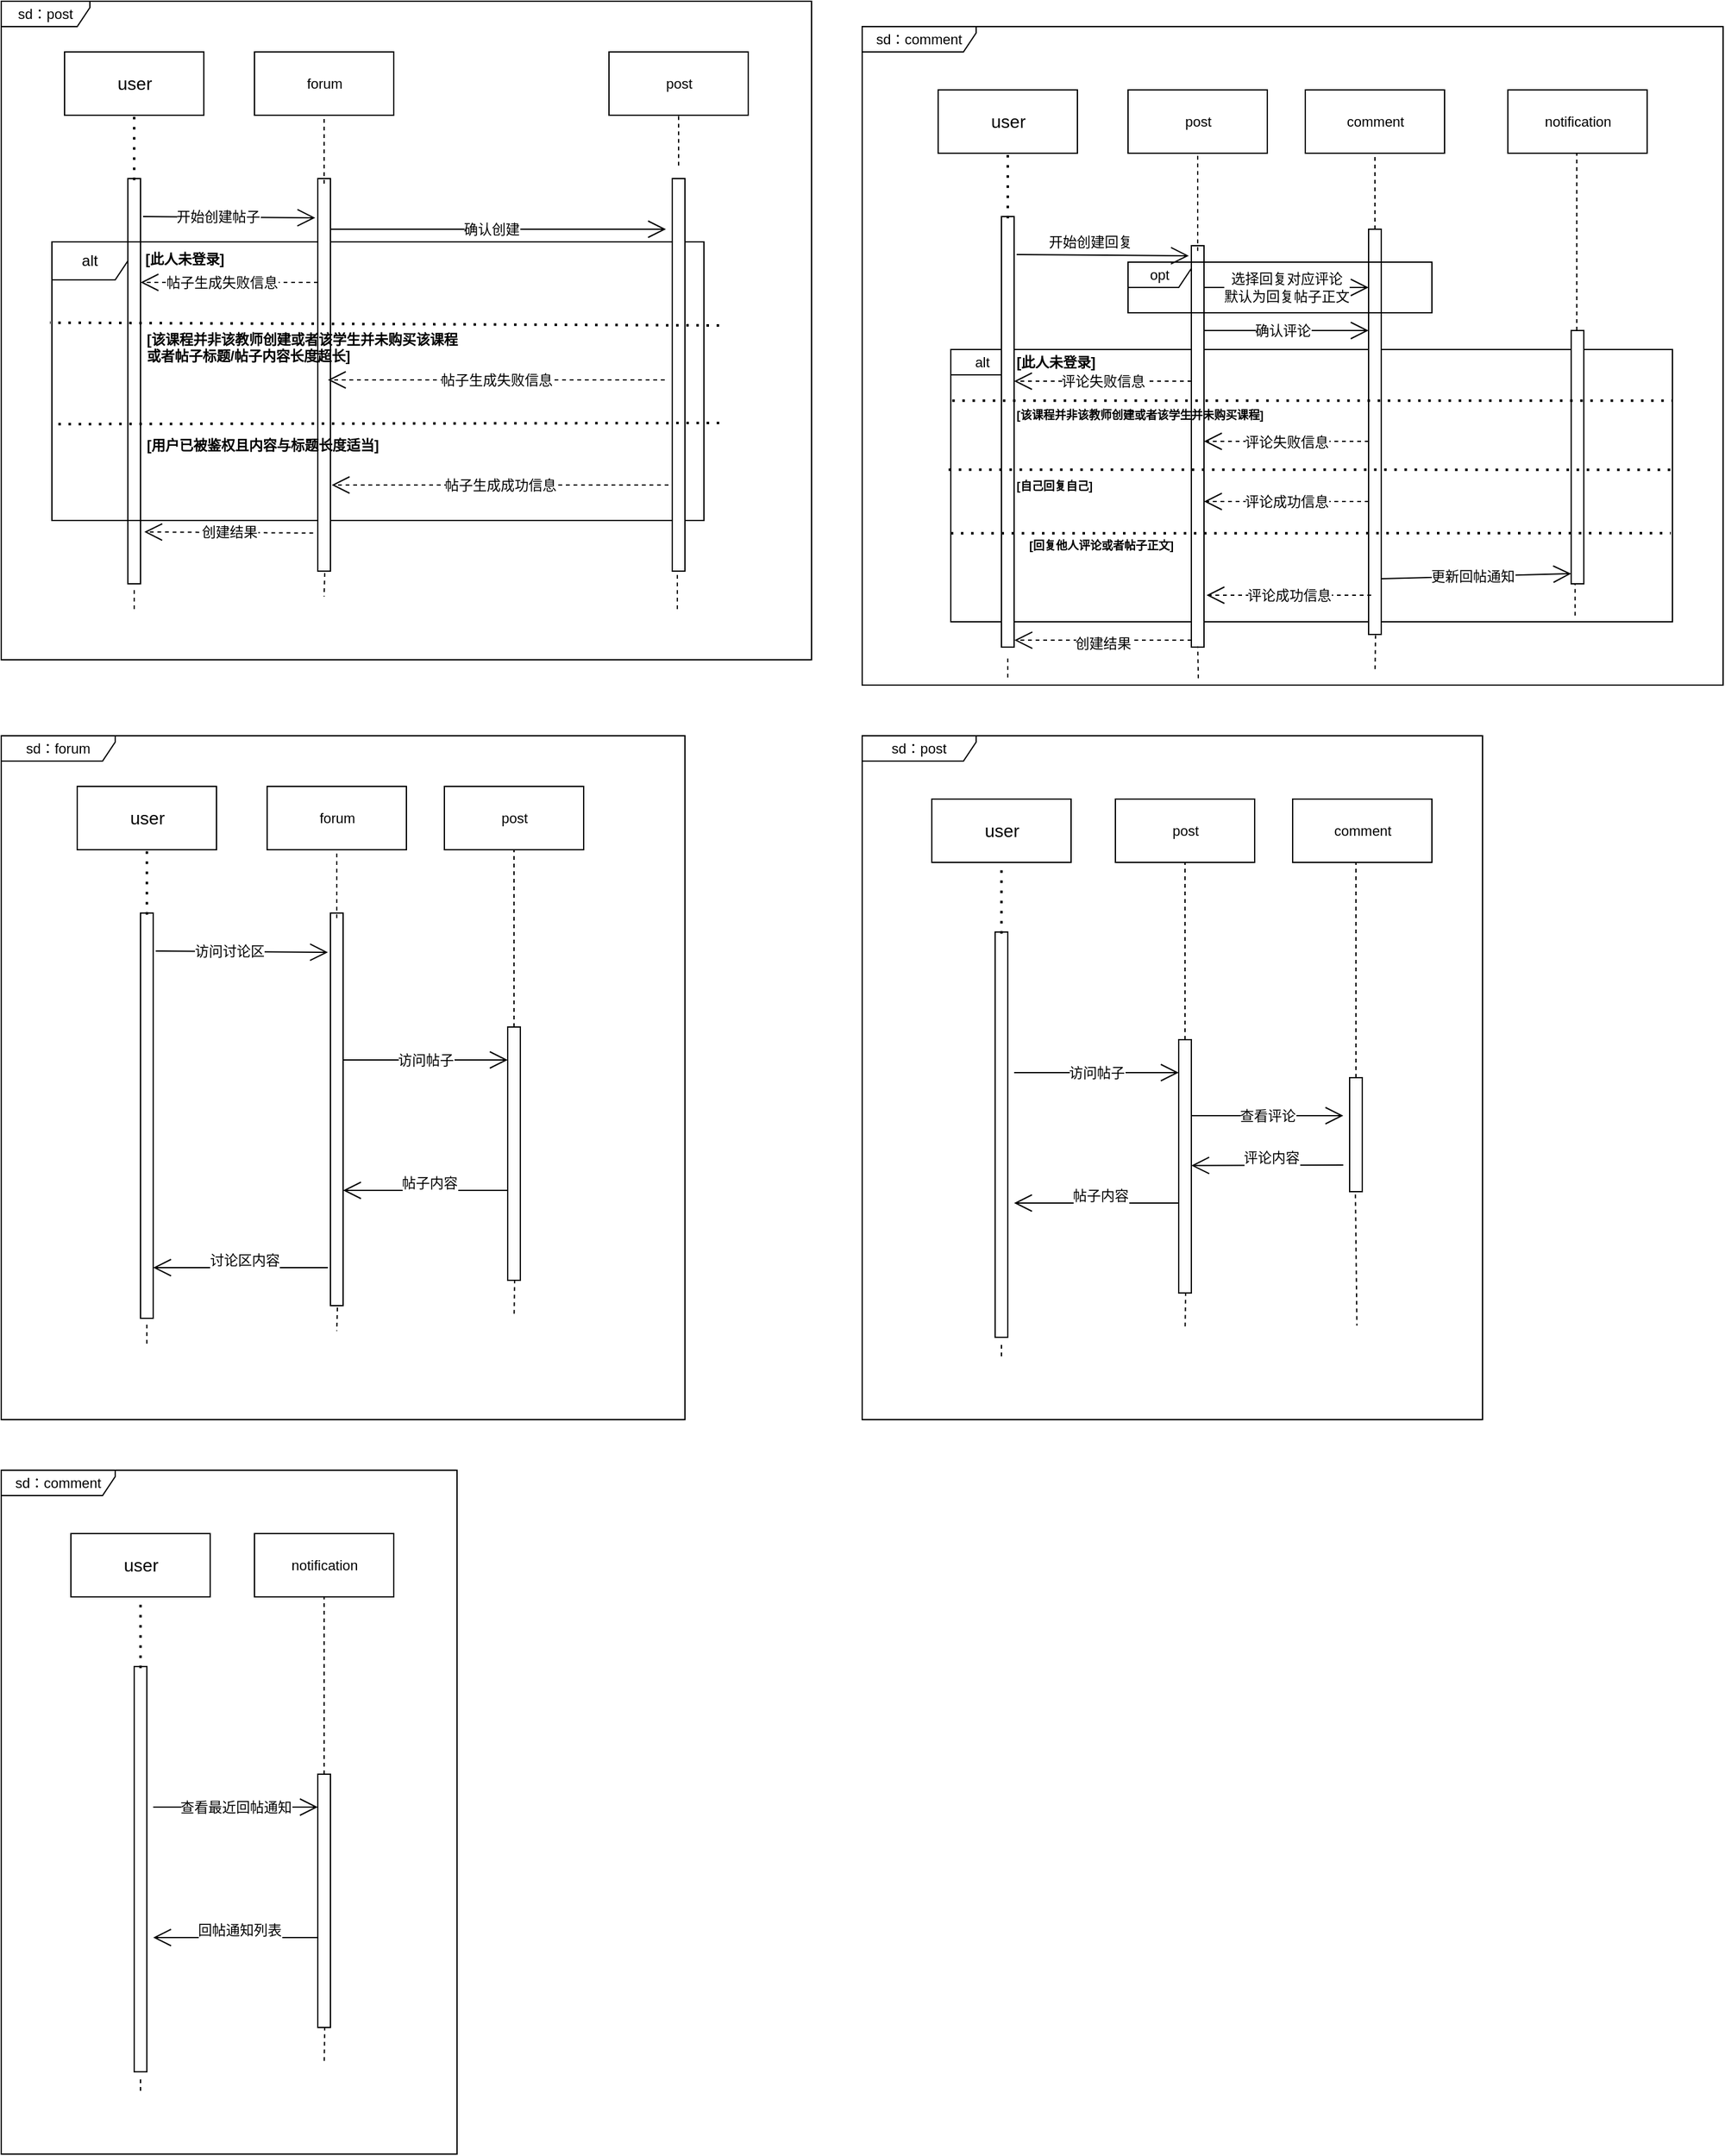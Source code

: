 <mxfile version="14.5.1" type="device"><diagram id="KaJ1v6e7Oks8lXr8Hs6y" name="第 1 页"><mxGraphModel dx="1024" dy="592" grid="1" gridSize="10" guides="1" tooltips="1" connect="1" arrows="1" fold="1" page="1" pageScale="1" pageWidth="1654" pageHeight="2336" math="0" shadow="0"><root><mxCell id="0"/><mxCell id="1" parent="0"/><mxCell id="bThGyW3KT-DFtE4c-Riy-35" value="alt" style="shape=umlFrame;whiteSpace=wrap;html=1;fontSize=11;width=50;height=20;" parent="1" vertex="1"><mxGeometry x="800" y="315" width="570" height="215" as="geometry"/></mxCell><mxCell id="wxh3TcLEt2QpOOLo9mVH-5" value="" style="html=1;points=[];perimeter=orthogonalPerimeter;fontSize=11;" parent="1" vertex="1"><mxGeometry x="150" y="180" width="10" height="320" as="geometry"/></mxCell><mxCell id="wxh3TcLEt2QpOOLo9mVH-26" value="sd：post" style="shape=umlFrame;whiteSpace=wrap;html=1;fontSize=11;width=70;height=20;" parent="1" vertex="1"><mxGeometry x="50" y="40" width="640" height="520" as="geometry"/></mxCell><mxCell id="bThGyW3KT-DFtE4c-Riy-32" value="alt" style="shape=umlFrame;whiteSpace=wrap;html=1;" parent="1" vertex="1"><mxGeometry x="90" y="230" width="515" height="220" as="geometry"/></mxCell><mxCell id="wxh3TcLEt2QpOOLo9mVH-47" value="" style="html=1;points=[];perimeter=orthogonalPerimeter;fontSize=11;" parent="1" vertex="1"><mxGeometry x="1130" y="220" width="10" height="320" as="geometry"/></mxCell><mxCell id="wxh3TcLEt2QpOOLo9mVH-37" value="" style="html=1;points=[];perimeter=orthogonalPerimeter;fontSize=11;" parent="1" vertex="1"><mxGeometry x="990" y="233" width="10" height="317" as="geometry"/></mxCell><mxCell id="wxh3TcLEt2QpOOLo9mVH-35" value="sd：comment" style="shape=umlFrame;whiteSpace=wrap;html=1;fontSize=11;width=90;height=20;" parent="1" vertex="1"><mxGeometry x="730" y="60" width="680" height="520" as="geometry"/></mxCell><mxCell id="wxh3TcLEt2QpOOLo9mVH-7" value="" style="html=1;points=[];perimeter=orthogonalPerimeter;fontSize=11;" parent="1" vertex="1"><mxGeometry x="300" y="180" width="10" height="310" as="geometry"/></mxCell><mxCell id="wxh3TcLEt2QpOOLo9mVH-1" value="user" style="html=1;fontSize=14;" parent="1" vertex="1"><mxGeometry x="100" y="80" width="110" height="50" as="geometry"/></mxCell><mxCell id="wxh3TcLEt2QpOOLo9mVH-2" value="forum" style="html=1;fontSize=11;" parent="1" vertex="1"><mxGeometry x="250" y="80" width="110" height="50" as="geometry"/></mxCell><mxCell id="wxh3TcLEt2QpOOLo9mVH-3" value="post" style="html=1;fontSize=11;" parent="1" vertex="1"><mxGeometry x="530" y="80" width="110" height="50" as="geometry"/></mxCell><mxCell id="wxh3TcLEt2QpOOLo9mVH-6" value="" style="endArrow=none;dashed=1;html=1;dashPattern=1 3;strokeWidth=2;fontSize=11;entryX=0.5;entryY=1;entryDx=0;entryDy=0;exitX=0.5;exitY=0.004;exitDx=0;exitDy=0;exitPerimeter=0;" parent="1" source="wxh3TcLEt2QpOOLo9mVH-5" target="wxh3TcLEt2QpOOLo9mVH-1" edge="1"><mxGeometry width="50" height="50" relative="1" as="geometry"><mxPoint x="350" y="360" as="sourcePoint"/><mxPoint x="160" y="150" as="targetPoint"/></mxGeometry></mxCell><mxCell id="wxh3TcLEt2QpOOLo9mVH-8" value="" style="endArrow=none;dashed=1;html=1;fontSize=11;entryX=0.5;entryY=1;entryDx=0;entryDy=0;exitX=0.5;exitY=0.013;exitDx=0;exitDy=0;exitPerimeter=0;" parent="1" source="wxh3TcLEt2QpOOLo9mVH-7" target="wxh3TcLEt2QpOOLo9mVH-2" edge="1"><mxGeometry width="50" height="50" relative="1" as="geometry"><mxPoint x="350" y="360" as="sourcePoint"/><mxPoint x="400" y="310" as="targetPoint"/></mxGeometry></mxCell><mxCell id="wxh3TcLEt2QpOOLo9mVH-9" value="" style="endArrow=open;endFill=1;endSize=12;html=1;fontSize=11;" parent="1" edge="1"><mxGeometry width="160" relative="1" as="geometry"><mxPoint x="162" y="210" as="sourcePoint"/><mxPoint x="298" y="211" as="targetPoint"/></mxGeometry></mxCell><mxCell id="wxh3TcLEt2QpOOLo9mVH-10" value="开始创建帖子" style="edgeLabel;html=1;align=center;verticalAlign=middle;resizable=0;points=[];fontSize=11;" parent="wxh3TcLEt2QpOOLo9mVH-9" vertex="1" connectable="0"><mxGeometry x="-0.147" y="1" relative="1" as="geometry"><mxPoint x="1" as="offset"/></mxGeometry></mxCell><mxCell id="wxh3TcLEt2QpOOLo9mVH-19" value="" style="html=1;points=[];perimeter=orthogonalPerimeter;fontSize=11;" parent="1" vertex="1"><mxGeometry x="580" y="180" width="10" height="310" as="geometry"/></mxCell><mxCell id="wxh3TcLEt2QpOOLo9mVH-20" value="" style="endArrow=open;endFill=1;endSize=12;html=1;fontSize=11;" parent="1" edge="1"><mxGeometry width="160" relative="1" as="geometry"><mxPoint x="310" y="220" as="sourcePoint"/><mxPoint x="575" y="220" as="targetPoint"/></mxGeometry></mxCell><mxCell id="wxh3TcLEt2QpOOLo9mVH-21" value="确认创建" style="edgeLabel;html=1;align=center;verticalAlign=middle;resizable=0;points=[];fontSize=11;" parent="wxh3TcLEt2QpOOLo9mVH-20" vertex="1" connectable="0"><mxGeometry x="-0.044" y="-3" relative="1" as="geometry"><mxPoint y="-3" as="offset"/></mxGeometry></mxCell><mxCell id="wxh3TcLEt2QpOOLo9mVH-23" value="创建结果" style="endArrow=open;endSize=12;dashed=1;html=1;fontSize=11;entryX=1.3;entryY=0.872;entryDx=0;entryDy=0;entryPerimeter=0;exitX=-0.367;exitY=0.903;exitDx=0;exitDy=0;exitPerimeter=0;" parent="1" source="wxh3TcLEt2QpOOLo9mVH-7" target="wxh3TcLEt2QpOOLo9mVH-5" edge="1"><mxGeometry width="160" relative="1" as="geometry"><mxPoint x="580" y="460" as="sourcePoint"/><mxPoint x="167" y="460" as="targetPoint"/></mxGeometry></mxCell><mxCell id="wxh3TcLEt2QpOOLo9mVH-24" value="" style="endArrow=none;dashed=1;html=1;fontSize=11;entryX=0.5;entryY=1;entryDx=0;entryDy=0;exitX=0.5;exitY=-0.033;exitDx=0;exitDy=0;exitPerimeter=0;" parent="1" source="wxh3TcLEt2QpOOLo9mVH-19" target="wxh3TcLEt2QpOOLo9mVH-3" edge="1"><mxGeometry width="50" height="50" relative="1" as="geometry"><mxPoint x="350" y="430" as="sourcePoint"/><mxPoint x="400" y="380" as="targetPoint"/></mxGeometry></mxCell><mxCell id="wxh3TcLEt2QpOOLo9mVH-27" value="" style="endArrow=none;dashed=1;html=1;fontSize=11;entryX=0.5;entryY=1.013;entryDx=0;entryDy=0;entryPerimeter=0;" parent="1" target="wxh3TcLEt2QpOOLo9mVH-5" edge="1"><mxGeometry width="50" height="50" relative="1" as="geometry"><mxPoint x="155" y="520" as="sourcePoint"/><mxPoint x="400" y="350" as="targetPoint"/></mxGeometry></mxCell><mxCell id="wxh3TcLEt2QpOOLo9mVH-28" value="" style="endArrow=none;dashed=1;html=1;fontSize=11;entryX=0.4;entryY=1.008;entryDx=0;entryDy=0;entryPerimeter=0;" parent="1" target="wxh3TcLEt2QpOOLo9mVH-19" edge="1"><mxGeometry width="50" height="50" relative="1" as="geometry"><mxPoint x="584" y="520" as="sourcePoint"/><mxPoint x="165" y="514.16" as="targetPoint"/></mxGeometry></mxCell><mxCell id="wxh3TcLEt2QpOOLo9mVH-32" value="" style="endArrow=none;dashed=1;html=1;fontSize=11;exitX=0.55;exitY=1.005;exitDx=0;exitDy=0;exitPerimeter=0;" parent="1" source="wxh3TcLEt2QpOOLo9mVH-7" edge="1"><mxGeometry width="50" height="50" relative="1" as="geometry"><mxPoint x="165" y="530" as="sourcePoint"/><mxPoint x="305" y="510" as="targetPoint"/></mxGeometry></mxCell><mxCell id="wxh3TcLEt2QpOOLo9mVH-36" value="opt" style="shape=umlFrame;whiteSpace=wrap;html=1;fontSize=11;width=50;height=20;" parent="1" vertex="1"><mxGeometry x="940" y="246" width="240" height="40" as="geometry"/></mxCell><mxCell id="wxh3TcLEt2QpOOLo9mVH-38" value="user" style="html=1;fontSize=14;" parent="1" vertex="1"><mxGeometry x="790" y="110" width="110" height="50" as="geometry"/></mxCell><mxCell id="wxh3TcLEt2QpOOLo9mVH-39" value="post" style="html=1;fontSize=11;" parent="1" vertex="1"><mxGeometry x="940" y="110" width="110" height="50" as="geometry"/></mxCell><mxCell id="wxh3TcLEt2QpOOLo9mVH-41" value="comment" style="html=1;fontSize=11;" parent="1" vertex="1"><mxGeometry x="1080" y="110" width="110" height="50" as="geometry"/></mxCell><mxCell id="wxh3TcLEt2QpOOLo9mVH-42" value="" style="html=1;points=[];perimeter=orthogonalPerimeter;fontSize=11;" parent="1" vertex="1"><mxGeometry x="840" y="210" width="10" height="340" as="geometry"/></mxCell><mxCell id="wxh3TcLEt2QpOOLo9mVH-43" value="" style="endArrow=none;dashed=1;html=1;dashPattern=1 3;strokeWidth=2;fontSize=11;entryX=0.5;entryY=1;entryDx=0;entryDy=0;exitX=0.5;exitY=0.004;exitDx=0;exitDy=0;exitPerimeter=0;" parent="1" source="wxh3TcLEt2QpOOLo9mVH-42" target="wxh3TcLEt2QpOOLo9mVH-38" edge="1"><mxGeometry width="50" height="50" relative="1" as="geometry"><mxPoint x="1040" y="390" as="sourcePoint"/><mxPoint x="850" y="180" as="targetPoint"/></mxGeometry></mxCell><mxCell id="wxh3TcLEt2QpOOLo9mVH-44" value="" style="endArrow=none;dashed=1;html=1;fontSize=11;entryX=0.5;entryY=1;entryDx=0;entryDy=0;exitX=0.5;exitY=0.013;exitDx=0;exitDy=0;exitPerimeter=0;" parent="1" source="wxh3TcLEt2QpOOLo9mVH-37" target="wxh3TcLEt2QpOOLo9mVH-39" edge="1"><mxGeometry width="50" height="50" relative="1" as="geometry"><mxPoint x="1040" y="390" as="sourcePoint"/><mxPoint x="1090" y="340" as="targetPoint"/></mxGeometry></mxCell><mxCell id="wxh3TcLEt2QpOOLo9mVH-45" value="" style="endArrow=open;endFill=1;endSize=12;html=1;fontSize=11;" parent="1" edge="1"><mxGeometry width="160" relative="1" as="geometry"><mxPoint x="852" y="240" as="sourcePoint"/><mxPoint x="988" y="241" as="targetPoint"/></mxGeometry></mxCell><mxCell id="wxh3TcLEt2QpOOLo9mVH-46" value="开始创建回复" style="edgeLabel;html=1;align=center;verticalAlign=middle;resizable=0;points=[];fontSize=11;" parent="wxh3TcLEt2QpOOLo9mVH-45" vertex="1" connectable="0"><mxGeometry x="-0.147" y="1" relative="1" as="geometry"><mxPoint y="-9.43" as="offset"/></mxGeometry></mxCell><mxCell id="wxh3TcLEt2QpOOLo9mVH-48" value="选择回复对应评论&lt;br&gt;默认为回复帖子正文" style="endArrow=open;endFill=1;endSize=12;html=1;fontSize=11;entryX=0;entryY=0.325;entryDx=0;entryDy=0;entryPerimeter=0;" parent="1" edge="1"><mxGeometry width="160" relative="1" as="geometry"><mxPoint x="1000" y="266" as="sourcePoint"/><mxPoint x="1130" y="266" as="targetPoint"/></mxGeometry></mxCell><mxCell id="wxh3TcLEt2QpOOLo9mVH-49" value="" style="endArrow=none;dashed=1;html=1;fontSize=11;entryX=0.5;entryY=1;entryDx=0;entryDy=0;" parent="1" target="wxh3TcLEt2QpOOLo9mVH-41" edge="1"><mxGeometry width="50" height="50" relative="1" as="geometry"><mxPoint x="1135" y="220" as="sourcePoint"/><mxPoint x="1090" y="360" as="targetPoint"/></mxGeometry></mxCell><mxCell id="wxh3TcLEt2QpOOLo9mVH-53" value="" style="endArrow=open;endFill=1;endSize=12;html=1;fontSize=11;" parent="1" edge="1"><mxGeometry width="160" relative="1" as="geometry"><mxPoint x="1000" y="300" as="sourcePoint"/><mxPoint x="1130" y="300" as="targetPoint"/></mxGeometry></mxCell><mxCell id="wxh3TcLEt2QpOOLo9mVH-54" value="确认评论" style="edgeLabel;html=1;align=center;verticalAlign=middle;resizable=0;points=[];fontSize=11;" parent="wxh3TcLEt2QpOOLo9mVH-53" vertex="1" connectable="0"><mxGeometry x="-0.044" y="-3" relative="1" as="geometry"><mxPoint y="-3" as="offset"/></mxGeometry></mxCell><mxCell id="wxh3TcLEt2QpOOLo9mVH-56" value="创建结果" style="endArrow=open;endSize=12;dashed=1;html=1;fontSize=11;entryX=1.029;entryY=0.984;entryDx=0;entryDy=0;entryPerimeter=0;" parent="1" source="wxh3TcLEt2QpOOLo9mVH-37" target="wxh3TcLEt2QpOOLo9mVH-42" edge="1"><mxGeometry x="0.003" y="2" width="160" relative="1" as="geometry"><mxPoint x="1270" y="490" as="sourcePoint"/><mxPoint x="857" y="490" as="targetPoint"/><mxPoint as="offset"/></mxGeometry></mxCell><mxCell id="wxh3TcLEt2QpOOLo9mVH-58" value="" style="endArrow=none;dashed=1;html=1;fontSize=11;entryX=0.5;entryY=1.013;entryDx=0;entryDy=0;entryPerimeter=0;" parent="1" edge="1"><mxGeometry width="50" height="50" relative="1" as="geometry"><mxPoint x="845" y="574" as="sourcePoint"/><mxPoint x="845" y="558.16" as="targetPoint"/></mxGeometry></mxCell><mxCell id="wxh3TcLEt2QpOOLo9mVH-60" value="" style="endArrow=none;dashed=1;html=1;fontSize=11;exitX=0.55;exitY=1.005;exitDx=0;exitDy=0;exitPerimeter=0;entryX=0.505;entryY=0.998;entryDx=0;entryDy=0;entryPerimeter=0;" parent="1" target="wxh3TcLEt2QpOOLo9mVH-37" edge="1"><mxGeometry width="50" height="50" relative="1" as="geometry"><mxPoint x="995.5" y="574.65" as="sourcePoint"/><mxPoint x="997.43" y="550" as="targetPoint"/></mxGeometry></mxCell><mxCell id="wxh3TcLEt2QpOOLo9mVH-64" value="" style="endArrow=none;dashed=1;html=1;fontSize=11;entryX=0.547;entryY=0.999;entryDx=0;entryDy=0;entryPerimeter=0;exitX=0.406;exitY=0.318;exitDx=0;exitDy=0;exitPerimeter=0;" parent="1" edge="1"><mxGeometry width="50" height="50" relative="1" as="geometry"><mxPoint x="1135.12" y="567.36" as="sourcePoint"/><mxPoint x="1135.47" y="540.72" as="targetPoint"/></mxGeometry></mxCell><mxCell id="wxh3TcLEt2QpOOLo9mVH-66" value="sd：forum" style="shape=umlFrame;whiteSpace=wrap;html=1;fontSize=11;width=90;height=20;" parent="1" vertex="1"><mxGeometry x="50" y="620" width="540" height="540" as="geometry"/></mxCell><mxCell id="wxh3TcLEt2QpOOLo9mVH-68" value="" style="html=1;points=[];perimeter=orthogonalPerimeter;fontSize=11;" parent="1" vertex="1"><mxGeometry x="310" y="760" width="10" height="310" as="geometry"/></mxCell><mxCell id="wxh3TcLEt2QpOOLo9mVH-69" value="user" style="html=1;fontSize=14;" parent="1" vertex="1"><mxGeometry x="110" y="660" width="110" height="50" as="geometry"/></mxCell><mxCell id="wxh3TcLEt2QpOOLo9mVH-70" value="forum" style="html=1;fontSize=11;" parent="1" vertex="1"><mxGeometry x="260" y="660" width="110" height="50" as="geometry"/></mxCell><mxCell id="wxh3TcLEt2QpOOLo9mVH-71" value="post" style="html=1;fontSize=11;" parent="1" vertex="1"><mxGeometry x="400" y="660" width="110" height="50" as="geometry"/></mxCell><mxCell id="wxh3TcLEt2QpOOLo9mVH-72" value="" style="html=1;points=[];perimeter=orthogonalPerimeter;fontSize=11;" parent="1" vertex="1"><mxGeometry x="160" y="760" width="10" height="320" as="geometry"/></mxCell><mxCell id="wxh3TcLEt2QpOOLo9mVH-73" value="" style="endArrow=none;dashed=1;html=1;dashPattern=1 3;strokeWidth=2;fontSize=11;entryX=0.5;entryY=1;entryDx=0;entryDy=0;exitX=0.5;exitY=0.004;exitDx=0;exitDy=0;exitPerimeter=0;" parent="1" source="wxh3TcLEt2QpOOLo9mVH-72" target="wxh3TcLEt2QpOOLo9mVH-69" edge="1"><mxGeometry width="50" height="50" relative="1" as="geometry"><mxPoint x="360" y="940" as="sourcePoint"/><mxPoint x="170" y="730" as="targetPoint"/></mxGeometry></mxCell><mxCell id="wxh3TcLEt2QpOOLo9mVH-74" value="" style="endArrow=none;dashed=1;html=1;fontSize=11;entryX=0.5;entryY=1;entryDx=0;entryDy=0;exitX=0.5;exitY=0.013;exitDx=0;exitDy=0;exitPerimeter=0;" parent="1" source="wxh3TcLEt2QpOOLo9mVH-68" target="wxh3TcLEt2QpOOLo9mVH-70" edge="1"><mxGeometry width="50" height="50" relative="1" as="geometry"><mxPoint x="360" y="940" as="sourcePoint"/><mxPoint x="410" y="890" as="targetPoint"/></mxGeometry></mxCell><mxCell id="wxh3TcLEt2QpOOLo9mVH-75" value="" style="endArrow=open;endFill=1;endSize=12;html=1;fontSize=11;" parent="1" edge="1"><mxGeometry width="160" relative="1" as="geometry"><mxPoint x="172" y="790" as="sourcePoint"/><mxPoint x="308" y="791" as="targetPoint"/></mxGeometry></mxCell><mxCell id="wxh3TcLEt2QpOOLo9mVH-76" value="访问讨论区" style="edgeLabel;html=1;align=center;verticalAlign=middle;resizable=0;points=[];fontSize=11;" parent="wxh3TcLEt2QpOOLo9mVH-75" vertex="1" connectable="0"><mxGeometry x="-0.147" y="1" relative="1" as="geometry"><mxPoint as="offset"/></mxGeometry></mxCell><mxCell id="wxh3TcLEt2QpOOLo9mVH-77" value="" style="html=1;points=[];perimeter=orthogonalPerimeter;fontSize=11;" parent="1" vertex="1"><mxGeometry x="450" y="850" width="10" height="200" as="geometry"/></mxCell><mxCell id="wxh3TcLEt2QpOOLo9mVH-78" value="访问帖子" style="endArrow=open;endFill=1;endSize=12;html=1;fontSize=11;entryX=0;entryY=0.325;entryDx=0;entryDy=0;entryPerimeter=0;" parent="1" source="wxh3TcLEt2QpOOLo9mVH-68" edge="1"><mxGeometry width="160" relative="1" as="geometry"><mxPoint x="350" y="876" as="sourcePoint"/><mxPoint x="450" y="876" as="targetPoint"/></mxGeometry></mxCell><mxCell id="wxh3TcLEt2QpOOLo9mVH-79" value="" style="endArrow=none;dashed=1;html=1;fontSize=11;entryX=0.5;entryY=1;entryDx=0;entryDy=0;exitX=0.5;exitY=0;exitDx=0;exitDy=0;exitPerimeter=0;" parent="1" source="wxh3TcLEt2QpOOLo9mVH-77" target="wxh3TcLEt2QpOOLo9mVH-71" edge="1"><mxGeometry width="50" height="50" relative="1" as="geometry"><mxPoint x="360" y="960" as="sourcePoint"/><mxPoint x="410" y="910" as="targetPoint"/></mxGeometry></mxCell><mxCell id="wxh3TcLEt2QpOOLo9mVH-80" value="" style="endArrow=open;endFill=1;endSize=12;html=1;fontSize=11;" parent="1" edge="1"><mxGeometry width="160" relative="1" as="geometry"><mxPoint x="450" y="979" as="sourcePoint"/><mxPoint x="320" y="979" as="targetPoint"/></mxGeometry></mxCell><mxCell id="wxh3TcLEt2QpOOLo9mVH-81" value="帖子内容" style="edgeLabel;html=1;align=center;verticalAlign=middle;resizable=0;points=[];fontSize=11;" parent="wxh3TcLEt2QpOOLo9mVH-80" vertex="1" connectable="0"><mxGeometry x="-0.044" y="-3" relative="1" as="geometry"><mxPoint y="-3" as="offset"/></mxGeometry></mxCell><mxCell id="wxh3TcLEt2QpOOLo9mVH-84" value="" style="endArrow=none;dashed=1;html=1;fontSize=11;entryX=0.5;entryY=1.013;entryDx=0;entryDy=0;entryPerimeter=0;" parent="1" target="wxh3TcLEt2QpOOLo9mVH-72" edge="1"><mxGeometry width="50" height="50" relative="1" as="geometry"><mxPoint x="165" y="1100" as="sourcePoint"/><mxPoint x="410" y="930" as="targetPoint"/></mxGeometry></mxCell><mxCell id="wxh3TcLEt2QpOOLo9mVH-85" value="" style="endArrow=none;dashed=1;html=1;fontSize=11;exitX=0.55;exitY=1.005;exitDx=0;exitDy=0;exitPerimeter=0;" parent="1" source="wxh3TcLEt2QpOOLo9mVH-68" edge="1"><mxGeometry width="50" height="50" relative="1" as="geometry"><mxPoint x="175" y="1110" as="sourcePoint"/><mxPoint x="315" y="1090" as="targetPoint"/></mxGeometry></mxCell><mxCell id="wxh3TcLEt2QpOOLo9mVH-88" value="" style="endArrow=none;dashed=1;html=1;fontSize=11;entryX=0.547;entryY=0.999;entryDx=0;entryDy=0;entryPerimeter=0;exitX=0.406;exitY=0.318;exitDx=0;exitDy=0;exitPerimeter=0;" parent="1" target="wxh3TcLEt2QpOOLo9mVH-77" edge="1"><mxGeometry width="50" height="50" relative="1" as="geometry"><mxPoint x="455.12" y="1076.36" as="sourcePoint"/><mxPoint x="175" y="1094.16" as="targetPoint"/></mxGeometry></mxCell><mxCell id="wxh3TcLEt2QpOOLo9mVH-97" value="" style="endArrow=open;endFill=1;endSize=12;html=1;fontSize=11;" parent="1" edge="1"><mxGeometry width="160" relative="1" as="geometry"><mxPoint x="308" y="1040" as="sourcePoint"/><mxPoint x="170" y="1040" as="targetPoint"/></mxGeometry></mxCell><mxCell id="wxh3TcLEt2QpOOLo9mVH-98" value="讨论区内容" style="edgeLabel;html=1;align=center;verticalAlign=middle;resizable=0;points=[];fontSize=11;" parent="wxh3TcLEt2QpOOLo9mVH-97" vertex="1" connectable="0"><mxGeometry x="-0.044" y="-3" relative="1" as="geometry"><mxPoint y="-3" as="offset"/></mxGeometry></mxCell><mxCell id="wxh3TcLEt2QpOOLo9mVH-100" value="sd：post" style="shape=umlFrame;whiteSpace=wrap;html=1;fontSize=11;width=90;height=20;" parent="1" vertex="1"><mxGeometry x="730" y="620" width="490" height="540" as="geometry"/></mxCell><mxCell id="wxh3TcLEt2QpOOLo9mVH-102" value="user" style="html=1;fontSize=14;" parent="1" vertex="1"><mxGeometry x="785" y="670" width="110" height="50" as="geometry"/></mxCell><mxCell id="wxh3TcLEt2QpOOLo9mVH-104" value="post" style="html=1;fontSize=11;" parent="1" vertex="1"><mxGeometry x="930" y="670" width="110" height="50" as="geometry"/></mxCell><mxCell id="wxh3TcLEt2QpOOLo9mVH-105" value="" style="html=1;points=[];perimeter=orthogonalPerimeter;fontSize=11;" parent="1" vertex="1"><mxGeometry x="835" y="775" width="10" height="320" as="geometry"/></mxCell><mxCell id="wxh3TcLEt2QpOOLo9mVH-106" value="" style="endArrow=none;dashed=1;html=1;dashPattern=1 3;strokeWidth=2;fontSize=11;entryX=0.5;entryY=1;entryDx=0;entryDy=0;exitX=0.5;exitY=0.004;exitDx=0;exitDy=0;exitPerimeter=0;" parent="1" source="wxh3TcLEt2QpOOLo9mVH-105" target="wxh3TcLEt2QpOOLo9mVH-102" edge="1"><mxGeometry width="50" height="50" relative="1" as="geometry"><mxPoint x="890" y="950" as="sourcePoint"/><mxPoint x="700" y="740" as="targetPoint"/></mxGeometry></mxCell><mxCell id="wxh3TcLEt2QpOOLo9mVH-110" value="" style="html=1;points=[];perimeter=orthogonalPerimeter;fontSize=11;" parent="1" vertex="1"><mxGeometry x="980" y="860" width="10" height="200" as="geometry"/></mxCell><mxCell id="wxh3TcLEt2QpOOLo9mVH-111" value="访问帖子" style="endArrow=open;endFill=1;endSize=12;html=1;fontSize=11;entryX=0;entryY=0.325;entryDx=0;entryDy=0;entryPerimeter=0;" parent="1" edge="1"><mxGeometry width="160" relative="1" as="geometry"><mxPoint x="850" y="886" as="sourcePoint"/><mxPoint x="980" y="886" as="targetPoint"/></mxGeometry></mxCell><mxCell id="wxh3TcLEt2QpOOLo9mVH-112" value="" style="endArrow=none;dashed=1;html=1;fontSize=11;entryX=0.5;entryY=1;entryDx=0;entryDy=0;exitX=0.5;exitY=0;exitDx=0;exitDy=0;exitPerimeter=0;" parent="1" source="wxh3TcLEt2QpOOLo9mVH-110" target="wxh3TcLEt2QpOOLo9mVH-104" edge="1"><mxGeometry width="50" height="50" relative="1" as="geometry"><mxPoint x="890" y="970" as="sourcePoint"/><mxPoint x="940" y="920" as="targetPoint"/></mxGeometry></mxCell><mxCell id="wxh3TcLEt2QpOOLo9mVH-113" value="" style="endArrow=open;endFill=1;endSize=12;html=1;fontSize=11;" parent="1" edge="1"><mxGeometry width="160" relative="1" as="geometry"><mxPoint x="980" y="989" as="sourcePoint"/><mxPoint x="850" y="989" as="targetPoint"/></mxGeometry></mxCell><mxCell id="wxh3TcLEt2QpOOLo9mVH-114" value="帖子内容" style="edgeLabel;html=1;align=center;verticalAlign=middle;resizable=0;points=[];fontSize=11;" parent="wxh3TcLEt2QpOOLo9mVH-113" vertex="1" connectable="0"><mxGeometry x="-0.044" y="-3" relative="1" as="geometry"><mxPoint y="-3" as="offset"/></mxGeometry></mxCell><mxCell id="wxh3TcLEt2QpOOLo9mVH-115" value="" style="endArrow=none;dashed=1;html=1;fontSize=11;entryX=0.5;entryY=1.013;entryDx=0;entryDy=0;entryPerimeter=0;" parent="1" target="wxh3TcLEt2QpOOLo9mVH-105" edge="1"><mxGeometry width="50" height="50" relative="1" as="geometry"><mxPoint x="840" y="1110" as="sourcePoint"/><mxPoint x="940" y="940" as="targetPoint"/></mxGeometry></mxCell><mxCell id="wxh3TcLEt2QpOOLo9mVH-119" value="" style="endArrow=none;dashed=1;html=1;fontSize=11;entryX=0.547;entryY=0.999;entryDx=0;entryDy=0;entryPerimeter=0;exitX=0.406;exitY=0.318;exitDx=0;exitDy=0;exitPerimeter=0;" parent="1" target="wxh3TcLEt2QpOOLo9mVH-110" edge="1"><mxGeometry width="50" height="50" relative="1" as="geometry"><mxPoint x="985.12" y="1086.36" as="sourcePoint"/><mxPoint x="705" y="1104.16" as="targetPoint"/></mxGeometry></mxCell><mxCell id="wxh3TcLEt2QpOOLo9mVH-120" value="comment" style="html=1;fontSize=11;" parent="1" vertex="1"><mxGeometry x="1070" y="670" width="110" height="50" as="geometry"/></mxCell><mxCell id="wxh3TcLEt2QpOOLo9mVH-121" value="" style="endArrow=none;dashed=1;html=1;fontSize=11;entryX=0.5;entryY=1;entryDx=0;entryDy=0;" parent="1" edge="1"><mxGeometry width="50" height="50" relative="1" as="geometry"><mxPoint x="1120" y="890" as="sourcePoint"/><mxPoint x="1120" y="720" as="targetPoint"/></mxGeometry></mxCell><mxCell id="wxh3TcLEt2QpOOLo9mVH-122" value="" style="html=1;points=[];perimeter=orthogonalPerimeter;fontSize=11;" parent="1" vertex="1"><mxGeometry x="1115" y="890" width="10" height="90" as="geometry"/></mxCell><mxCell id="wxh3TcLEt2QpOOLo9mVH-123" value="查看评论" style="endArrow=open;endFill=1;endSize=12;html=1;fontSize=11;" parent="1" edge="1"><mxGeometry width="160" relative="1" as="geometry"><mxPoint x="990" y="920" as="sourcePoint"/><mxPoint x="1110" y="920" as="targetPoint"/></mxGeometry></mxCell><mxCell id="wxh3TcLEt2QpOOLo9mVH-124" value="" style="endArrow=open;endFill=1;endSize=12;html=1;fontSize=11;" parent="1" edge="1"><mxGeometry width="160" relative="1" as="geometry"><mxPoint x="1110" y="959" as="sourcePoint"/><mxPoint x="990" y="959.41" as="targetPoint"/></mxGeometry></mxCell><mxCell id="wxh3TcLEt2QpOOLo9mVH-125" value="评论内容" style="edgeLabel;html=1;align=center;verticalAlign=middle;resizable=0;points=[];fontSize=11;" parent="wxh3TcLEt2QpOOLo9mVH-124" vertex="1" connectable="0"><mxGeometry x="-0.044" y="-3" relative="1" as="geometry"><mxPoint y="-3" as="offset"/></mxGeometry></mxCell><mxCell id="wxh3TcLEt2QpOOLo9mVH-126" value="" style="endArrow=none;dashed=1;html=1;fontSize=11;exitX=0.459;exitY=1.025;exitDx=0;exitDy=0;exitPerimeter=0;entryX=0.538;entryY=0.288;entryDx=0;entryDy=0;entryPerimeter=0;" parent="1" source="wxh3TcLEt2QpOOLo9mVH-122" edge="1"><mxGeometry width="50" height="50" relative="1" as="geometry"><mxPoint x="995.12" y="1096.36" as="sourcePoint"/><mxPoint x="1120.76" y="1085.76" as="targetPoint"/></mxGeometry></mxCell><mxCell id="wxh3TcLEt2QpOOLo9mVH-130" value="sd：comment" style="shape=umlFrame;whiteSpace=wrap;html=1;fontSize=11;width=90;height=20;" parent="1" vertex="1"><mxGeometry x="50" y="1200" width="360" height="540" as="geometry"/></mxCell><mxCell id="wxh3TcLEt2QpOOLo9mVH-131" value="user" style="html=1;fontSize=14;" parent="1" vertex="1"><mxGeometry x="105" y="1250" width="110" height="50" as="geometry"/></mxCell><mxCell id="wxh3TcLEt2QpOOLo9mVH-132" value="notification" style="html=1;fontSize=11;" parent="1" vertex="1"><mxGeometry x="250" y="1250" width="110" height="50" as="geometry"/></mxCell><mxCell id="wxh3TcLEt2QpOOLo9mVH-133" value="" style="html=1;points=[];perimeter=orthogonalPerimeter;fontSize=11;" parent="1" vertex="1"><mxGeometry x="155" y="1355" width="10" height="320" as="geometry"/></mxCell><mxCell id="wxh3TcLEt2QpOOLo9mVH-134" value="" style="endArrow=none;dashed=1;html=1;dashPattern=1 3;strokeWidth=2;fontSize=11;entryX=0.5;entryY=1;entryDx=0;entryDy=0;exitX=0.5;exitY=0.004;exitDx=0;exitDy=0;exitPerimeter=0;" parent="1" source="wxh3TcLEt2QpOOLo9mVH-133" target="wxh3TcLEt2QpOOLo9mVH-131" edge="1"><mxGeometry width="50" height="50" relative="1" as="geometry"><mxPoint x="210" y="1530" as="sourcePoint"/><mxPoint x="20" y="1320" as="targetPoint"/></mxGeometry></mxCell><mxCell id="wxh3TcLEt2QpOOLo9mVH-135" value="" style="html=1;points=[];perimeter=orthogonalPerimeter;fontSize=11;" parent="1" vertex="1"><mxGeometry x="300" y="1440" width="10" height="200" as="geometry"/></mxCell><mxCell id="wxh3TcLEt2QpOOLo9mVH-136" value="查看最近回帖通知" style="endArrow=open;endFill=1;endSize=12;html=1;fontSize=11;entryX=0;entryY=0.325;entryDx=0;entryDy=0;entryPerimeter=0;" parent="1" edge="1"><mxGeometry width="160" relative="1" as="geometry"><mxPoint x="170" y="1466" as="sourcePoint"/><mxPoint x="300" y="1466" as="targetPoint"/></mxGeometry></mxCell><mxCell id="wxh3TcLEt2QpOOLo9mVH-137" value="" style="endArrow=none;dashed=1;html=1;fontSize=11;entryX=0.5;entryY=1;entryDx=0;entryDy=0;exitX=0.5;exitY=0;exitDx=0;exitDy=0;exitPerimeter=0;" parent="1" source="wxh3TcLEt2QpOOLo9mVH-135" target="wxh3TcLEt2QpOOLo9mVH-132" edge="1"><mxGeometry width="50" height="50" relative="1" as="geometry"><mxPoint x="210" y="1550" as="sourcePoint"/><mxPoint x="260" y="1500" as="targetPoint"/></mxGeometry></mxCell><mxCell id="wxh3TcLEt2QpOOLo9mVH-138" value="" style="endArrow=open;endFill=1;endSize=12;html=1;fontSize=11;" parent="1" edge="1"><mxGeometry width="160" relative="1" as="geometry"><mxPoint x="300" y="1569" as="sourcePoint"/><mxPoint x="170" y="1569" as="targetPoint"/></mxGeometry></mxCell><mxCell id="wxh3TcLEt2QpOOLo9mVH-139" value="回帖通知列表" style="edgeLabel;html=1;align=center;verticalAlign=middle;resizable=0;points=[];fontSize=11;" parent="wxh3TcLEt2QpOOLo9mVH-138" vertex="1" connectable="0"><mxGeometry x="-0.044" y="-3" relative="1" as="geometry"><mxPoint y="-3" as="offset"/></mxGeometry></mxCell><mxCell id="wxh3TcLEt2QpOOLo9mVH-140" value="" style="endArrow=none;dashed=1;html=1;fontSize=11;entryX=0.5;entryY=1.013;entryDx=0;entryDy=0;entryPerimeter=0;" parent="1" target="wxh3TcLEt2QpOOLo9mVH-133" edge="1"><mxGeometry width="50" height="50" relative="1" as="geometry"><mxPoint x="160" y="1690" as="sourcePoint"/><mxPoint x="260" y="1520" as="targetPoint"/></mxGeometry></mxCell><mxCell id="wxh3TcLEt2QpOOLo9mVH-142" value="" style="endArrow=none;dashed=1;html=1;fontSize=11;entryX=0.547;entryY=0.999;entryDx=0;entryDy=0;entryPerimeter=0;exitX=0.406;exitY=0.318;exitDx=0;exitDy=0;exitPerimeter=0;" parent="1" target="wxh3TcLEt2QpOOLo9mVH-135" edge="1"><mxGeometry width="50" height="50" relative="1" as="geometry"><mxPoint x="305.12" y="1666.36" as="sourcePoint"/><mxPoint x="25" y="1684.16" as="targetPoint"/></mxGeometry></mxCell><mxCell id="wxh3TcLEt2QpOOLo9mVH-152" value="notification" style="html=1;fontSize=11;" parent="1" vertex="1"><mxGeometry x="1240" y="110" width="110" height="50" as="geometry"/></mxCell><mxCell id="wxh3TcLEt2QpOOLo9mVH-153" value="" style="endArrow=none;dashed=1;html=1;fontSize=11;entryX=0.5;entryY=1;entryDx=0;entryDy=0;exitX=0.5;exitY=0;exitDx=0;exitDy=0;exitPerimeter=0;" parent="1" edge="1"><mxGeometry width="50" height="50" relative="1" as="geometry"><mxPoint x="1294.41" y="300" as="sourcePoint"/><mxPoint x="1294.41" y="160" as="targetPoint"/></mxGeometry></mxCell><mxCell id="wxh3TcLEt2QpOOLo9mVH-156" value="" style="html=1;points=[];perimeter=orthogonalPerimeter;fontSize=11;" parent="1" vertex="1"><mxGeometry x="1290" y="300" width="10" height="200" as="geometry"/></mxCell><mxCell id="wxh3TcLEt2QpOOLo9mVH-157" value="" style="endArrow=open;endFill=1;endSize=12;html=1;fontSize=11;" parent="1" edge="1"><mxGeometry width="160" relative="1" as="geometry"><mxPoint x="1140" y="496" as="sourcePoint"/><mxPoint x="1290" y="492" as="targetPoint"/></mxGeometry></mxCell><mxCell id="wxh3TcLEt2QpOOLo9mVH-158" value="更新回帖通知" style="edgeLabel;html=1;align=center;verticalAlign=middle;resizable=0;points=[];fontSize=11;" parent="wxh3TcLEt2QpOOLo9mVH-157" vertex="1" connectable="0"><mxGeometry x="-0.044" y="-3" relative="1" as="geometry"><mxPoint y="-3" as="offset"/></mxGeometry></mxCell><mxCell id="wxh3TcLEt2QpOOLo9mVH-160" value="" style="endArrow=none;dashed=1;html=1;fontSize=11;entryX=0.312;entryY=1.002;entryDx=0;entryDy=0;entryPerimeter=0;exitX=0.406;exitY=0.259;exitDx=0;exitDy=0;exitPerimeter=0;" parent="1" target="wxh3TcLEt2QpOOLo9mVH-156" edge="1"><mxGeometry width="50" height="50" relative="1" as="geometry"><mxPoint x="1293.12" y="525.18" as="sourcePoint"/><mxPoint x="1145.47" y="509.8" as="targetPoint"/></mxGeometry></mxCell><mxCell id="bThGyW3KT-DFtE4c-Riy-8" value="[该课程并非该教师创建或者该学生并未购买该课程&#10;或者帖子标题/帖子内容长度超长]" style="text;align=left;fontStyle=1;verticalAlign=middle;spacingLeft=3;spacingRight=3;strokeColor=none;rotatable=0;points=[[0,0.5],[1,0.5]];portConstraint=eastwest;fontSize=11;" parent="1" vertex="1"><mxGeometry x="160" y="300" width="315" height="26" as="geometry"/></mxCell><mxCell id="bThGyW3KT-DFtE4c-Riy-9" value="帖子生成失败信息" style="endArrow=open;endSize=12;dashed=1;html=1;fontSize=11;" parent="1" edge="1"><mxGeometry width="160" relative="1" as="geometry"><mxPoint x="574" y="339" as="sourcePoint"/><mxPoint x="308" y="339" as="targetPoint"/></mxGeometry></mxCell><mxCell id="bThGyW3KT-DFtE4c-Riy-11" value="[用户已被鉴权且内容与标题长度适当]" style="text;align=left;fontStyle=1;verticalAlign=middle;spacingLeft=3;spacingRight=3;strokeColor=none;rotatable=0;points=[[0,0.5],[1,0.5]];portConstraint=eastwest;fontSize=11;" parent="1" vertex="1"><mxGeometry x="160" y="377" width="250" height="26" as="geometry"/></mxCell><mxCell id="bThGyW3KT-DFtE4c-Riy-12" value="帖子生成成功信息" style="endArrow=open;endSize=12;dashed=1;html=1;fontSize=11;" parent="1" edge="1"><mxGeometry width="160" relative="1" as="geometry"><mxPoint x="577" y="422" as="sourcePoint"/><mxPoint x="311" y="422" as="targetPoint"/></mxGeometry></mxCell><mxCell id="bThGyW3KT-DFtE4c-Riy-33" value="[此人未登录]" style="text;align=center;fontStyle=1;verticalAlign=middle;spacingLeft=3;spacingRight=3;strokeColor=none;rotatable=0;points=[[0,0.5],[1,0.5]];portConstraint=eastwest;fontSize=11;" parent="1" vertex="1"><mxGeometry x="155" y="230" width="80" height="26" as="geometry"/></mxCell><mxCell id="bThGyW3KT-DFtE4c-Riy-34" value="帖子生成失败信息" style="endArrow=open;endSize=12;dashed=1;html=1;fontSize=11;entryX=0.063;entryY=1.231;entryDx=0;entryDy=0;entryPerimeter=0;" parent="1" edge="1" target="bThGyW3KT-DFtE4c-Riy-33"><mxGeometry x="0.083" width="160" relative="1" as="geometry"><mxPoint x="300" y="262" as="sourcePoint"/><mxPoint x="308" y="262" as="targetPoint"/><mxPoint as="offset"/></mxGeometry></mxCell><mxCell id="bThGyW3KT-DFtE4c-Riy-36" value="&lt;b&gt;[此人未登录]&lt;/b&gt;" style="text;html=1;strokeColor=none;fillColor=none;align=left;verticalAlign=middle;whiteSpace=wrap;rounded=0;fontSize=11;" parent="1" vertex="1"><mxGeometry x="850" y="315" width="70" height="20" as="geometry"/></mxCell><mxCell id="bThGyW3KT-DFtE4c-Riy-37" value="评论失败信息" style="endArrow=open;endSize=12;dashed=1;html=1;fontSize=11;" parent="1" edge="1" target="wxh3TcLEt2QpOOLo9mVH-42"><mxGeometry width="160" relative="1" as="geometry"><mxPoint x="990" y="340" as="sourcePoint"/><mxPoint x="1000" y="339.5" as="targetPoint"/></mxGeometry></mxCell><mxCell id="bThGyW3KT-DFtE4c-Riy-43" value="&lt;b&gt;[该课程并非该教师创建或者该学生并未购买课程]&lt;/b&gt;" style="text;html=1;strokeColor=none;fillColor=none;align=left;verticalAlign=middle;whiteSpace=wrap;rounded=0;fontSize=9;" parent="1" vertex="1"><mxGeometry x="850" y="357" width="220" height="20" as="geometry"/></mxCell><mxCell id="bThGyW3KT-DFtE4c-Riy-44" value="评论失败信息" style="endArrow=open;endSize=12;dashed=1;html=1;fontSize=11;" parent="1" edge="1"><mxGeometry width="160" relative="1" as="geometry"><mxPoint x="1130" y="387.5" as="sourcePoint"/><mxPoint x="1000" y="387.5" as="targetPoint"/></mxGeometry></mxCell><mxCell id="bThGyW3KT-DFtE4c-Riy-45" value="&lt;b&gt;[自己回复自己]&lt;/b&gt;" style="text;html=1;strokeColor=none;fillColor=none;align=left;verticalAlign=middle;whiteSpace=wrap;rounded=0;fontSize=9;" parent="1" vertex="1"><mxGeometry x="850" y="412.5" width="70" height="20" as="geometry"/></mxCell><mxCell id="bThGyW3KT-DFtE4c-Riy-47" value="评论成功信息" style="endArrow=open;endSize=12;dashed=1;html=1;fontSize=11;" parent="1" edge="1"><mxGeometry width="160" relative="1" as="geometry"><mxPoint x="1130" y="435" as="sourcePoint"/><mxPoint x="1000" y="435" as="targetPoint"/></mxGeometry></mxCell><mxCell id="bThGyW3KT-DFtE4c-Riy-51" value="&lt;b&gt;[回复他人评论或者帖子正文]&lt;/b&gt;" style="text;html=1;strokeColor=none;fillColor=none;align=left;verticalAlign=middle;whiteSpace=wrap;rounded=0;fontSize=9;" parent="1" vertex="1"><mxGeometry x="860" y="460" width="169" height="20" as="geometry"/></mxCell><mxCell id="bThGyW3KT-DFtE4c-Riy-52" value="评论成功信息" style="endArrow=open;endSize=12;dashed=1;html=1;fontSize=11;" parent="1" edge="1"><mxGeometry width="160" relative="1" as="geometry"><mxPoint x="1132" y="509" as="sourcePoint"/><mxPoint x="1002" y="509" as="targetPoint"/></mxGeometry></mxCell><mxCell id="bThGyW3KT-DFtE4c-Riy-53" value="" style="endArrow=none;dashed=1;html=1;dashPattern=1 3;strokeWidth=2;fontSize=9;entryX=-0.003;entryY=0.29;entryDx=0;entryDy=0;entryPerimeter=0;" parent="1" edge="1" target="bThGyW3KT-DFtE4c-Riy-32"><mxGeometry width="50" height="50" relative="1" as="geometry"><mxPoint x="617" y="296" as="sourcePoint"/><mxPoint x="243.89" y="295.5" as="targetPoint"/></mxGeometry></mxCell><mxCell id="bThGyW3KT-DFtE4c-Riy-54" value="" style="endArrow=none;dashed=1;html=1;dashPattern=1 3;strokeWidth=2;fontSize=9;entryX=0.002;entryY=0.654;entryDx=0;entryDy=0;entryPerimeter=0;" parent="1" edge="1" target="bThGyW3KT-DFtE4c-Riy-32"><mxGeometry width="50" height="50" relative="1" as="geometry"><mxPoint x="617.11" y="373" as="sourcePoint"/><mxPoint x="244.0" y="372.5" as="targetPoint"/></mxGeometry></mxCell><mxCell id="bThGyW3KT-DFtE4c-Riy-55" value="" style="endArrow=none;dashed=1;html=1;dashPattern=1 3;strokeWidth=2;fontSize=9;exitX=0.002;exitY=0.188;exitDx=0;exitDy=0;exitPerimeter=0;entryX=0.999;entryY=0.188;entryDx=0;entryDy=0;entryPerimeter=0;" parent="1" source="bThGyW3KT-DFtE4c-Riy-35" target="bThGyW3KT-DFtE4c-Riy-35" edge="1"><mxGeometry width="50" height="50" relative="1" as="geometry"><mxPoint x="950" y="360" as="sourcePoint"/><mxPoint x="1000" y="310" as="targetPoint"/></mxGeometry></mxCell><mxCell id="bThGyW3KT-DFtE4c-Riy-56" value="" style="endArrow=none;dashed=1;html=1;dashPattern=1 3;strokeWidth=2;fontSize=9;exitX=-0.003;exitY=0.441;exitDx=0;exitDy=0;exitPerimeter=0;entryX=0.999;entryY=0.188;entryDx=0;entryDy=0;entryPerimeter=0;" parent="1" edge="1" source="bThGyW3KT-DFtE4c-Riy-35"><mxGeometry width="50" height="50" relative="1" as="geometry"><mxPoint x="940.29" y="410.0" as="sourcePoint"/><mxPoint x="1369.0" y="410.0" as="targetPoint"/></mxGeometry></mxCell><mxCell id="bThGyW3KT-DFtE4c-Riy-57" value="" style="endArrow=none;dashed=1;html=1;dashPattern=1 3;strokeWidth=2;fontSize=9;exitX=0;exitY=0.675;exitDx=0;exitDy=0;exitPerimeter=0;entryX=0.999;entryY=0.188;entryDx=0;entryDy=0;entryPerimeter=0;" parent="1" edge="1" source="bThGyW3KT-DFtE4c-Riy-35"><mxGeometry width="50" height="50" relative="1" as="geometry"><mxPoint x="940" y="460" as="sourcePoint"/><mxPoint x="1368.71" y="460" as="targetPoint"/></mxGeometry></mxCell></root></mxGraphModel></diagram></mxfile>